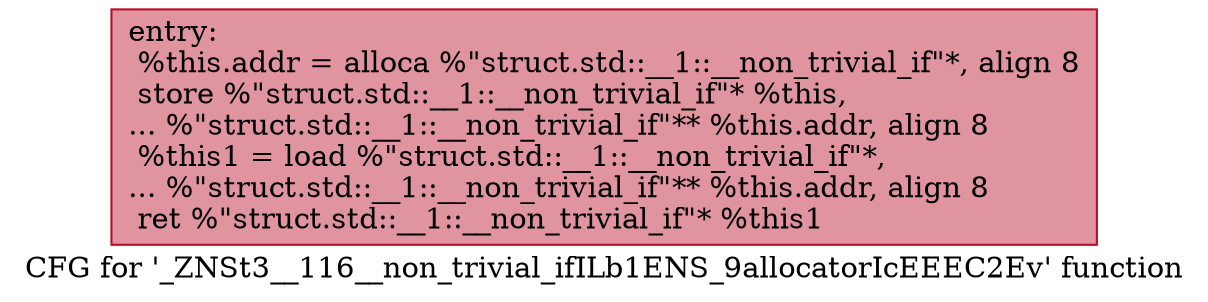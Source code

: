 digraph "CFG for '_ZNSt3__116__non_trivial_ifILb1ENS_9allocatorIcEEEC2Ev' function" {
	label="CFG for '_ZNSt3__116__non_trivial_ifILb1ENS_9allocatorIcEEEC2Ev' function";

	Node0x600003e7cac0 [shape=record,color="#b70d28ff", style=filled, fillcolor="#b70d2870",label="{entry:\l  %this.addr = alloca %\"struct.std::__1::__non_trivial_if\"*, align 8\l  store %\"struct.std::__1::__non_trivial_if\"* %this,\l... %\"struct.std::__1::__non_trivial_if\"** %this.addr, align 8\l  %this1 = load %\"struct.std::__1::__non_trivial_if\"*,\l... %\"struct.std::__1::__non_trivial_if\"** %this.addr, align 8\l  ret %\"struct.std::__1::__non_trivial_if\"* %this1\l}"];
}
